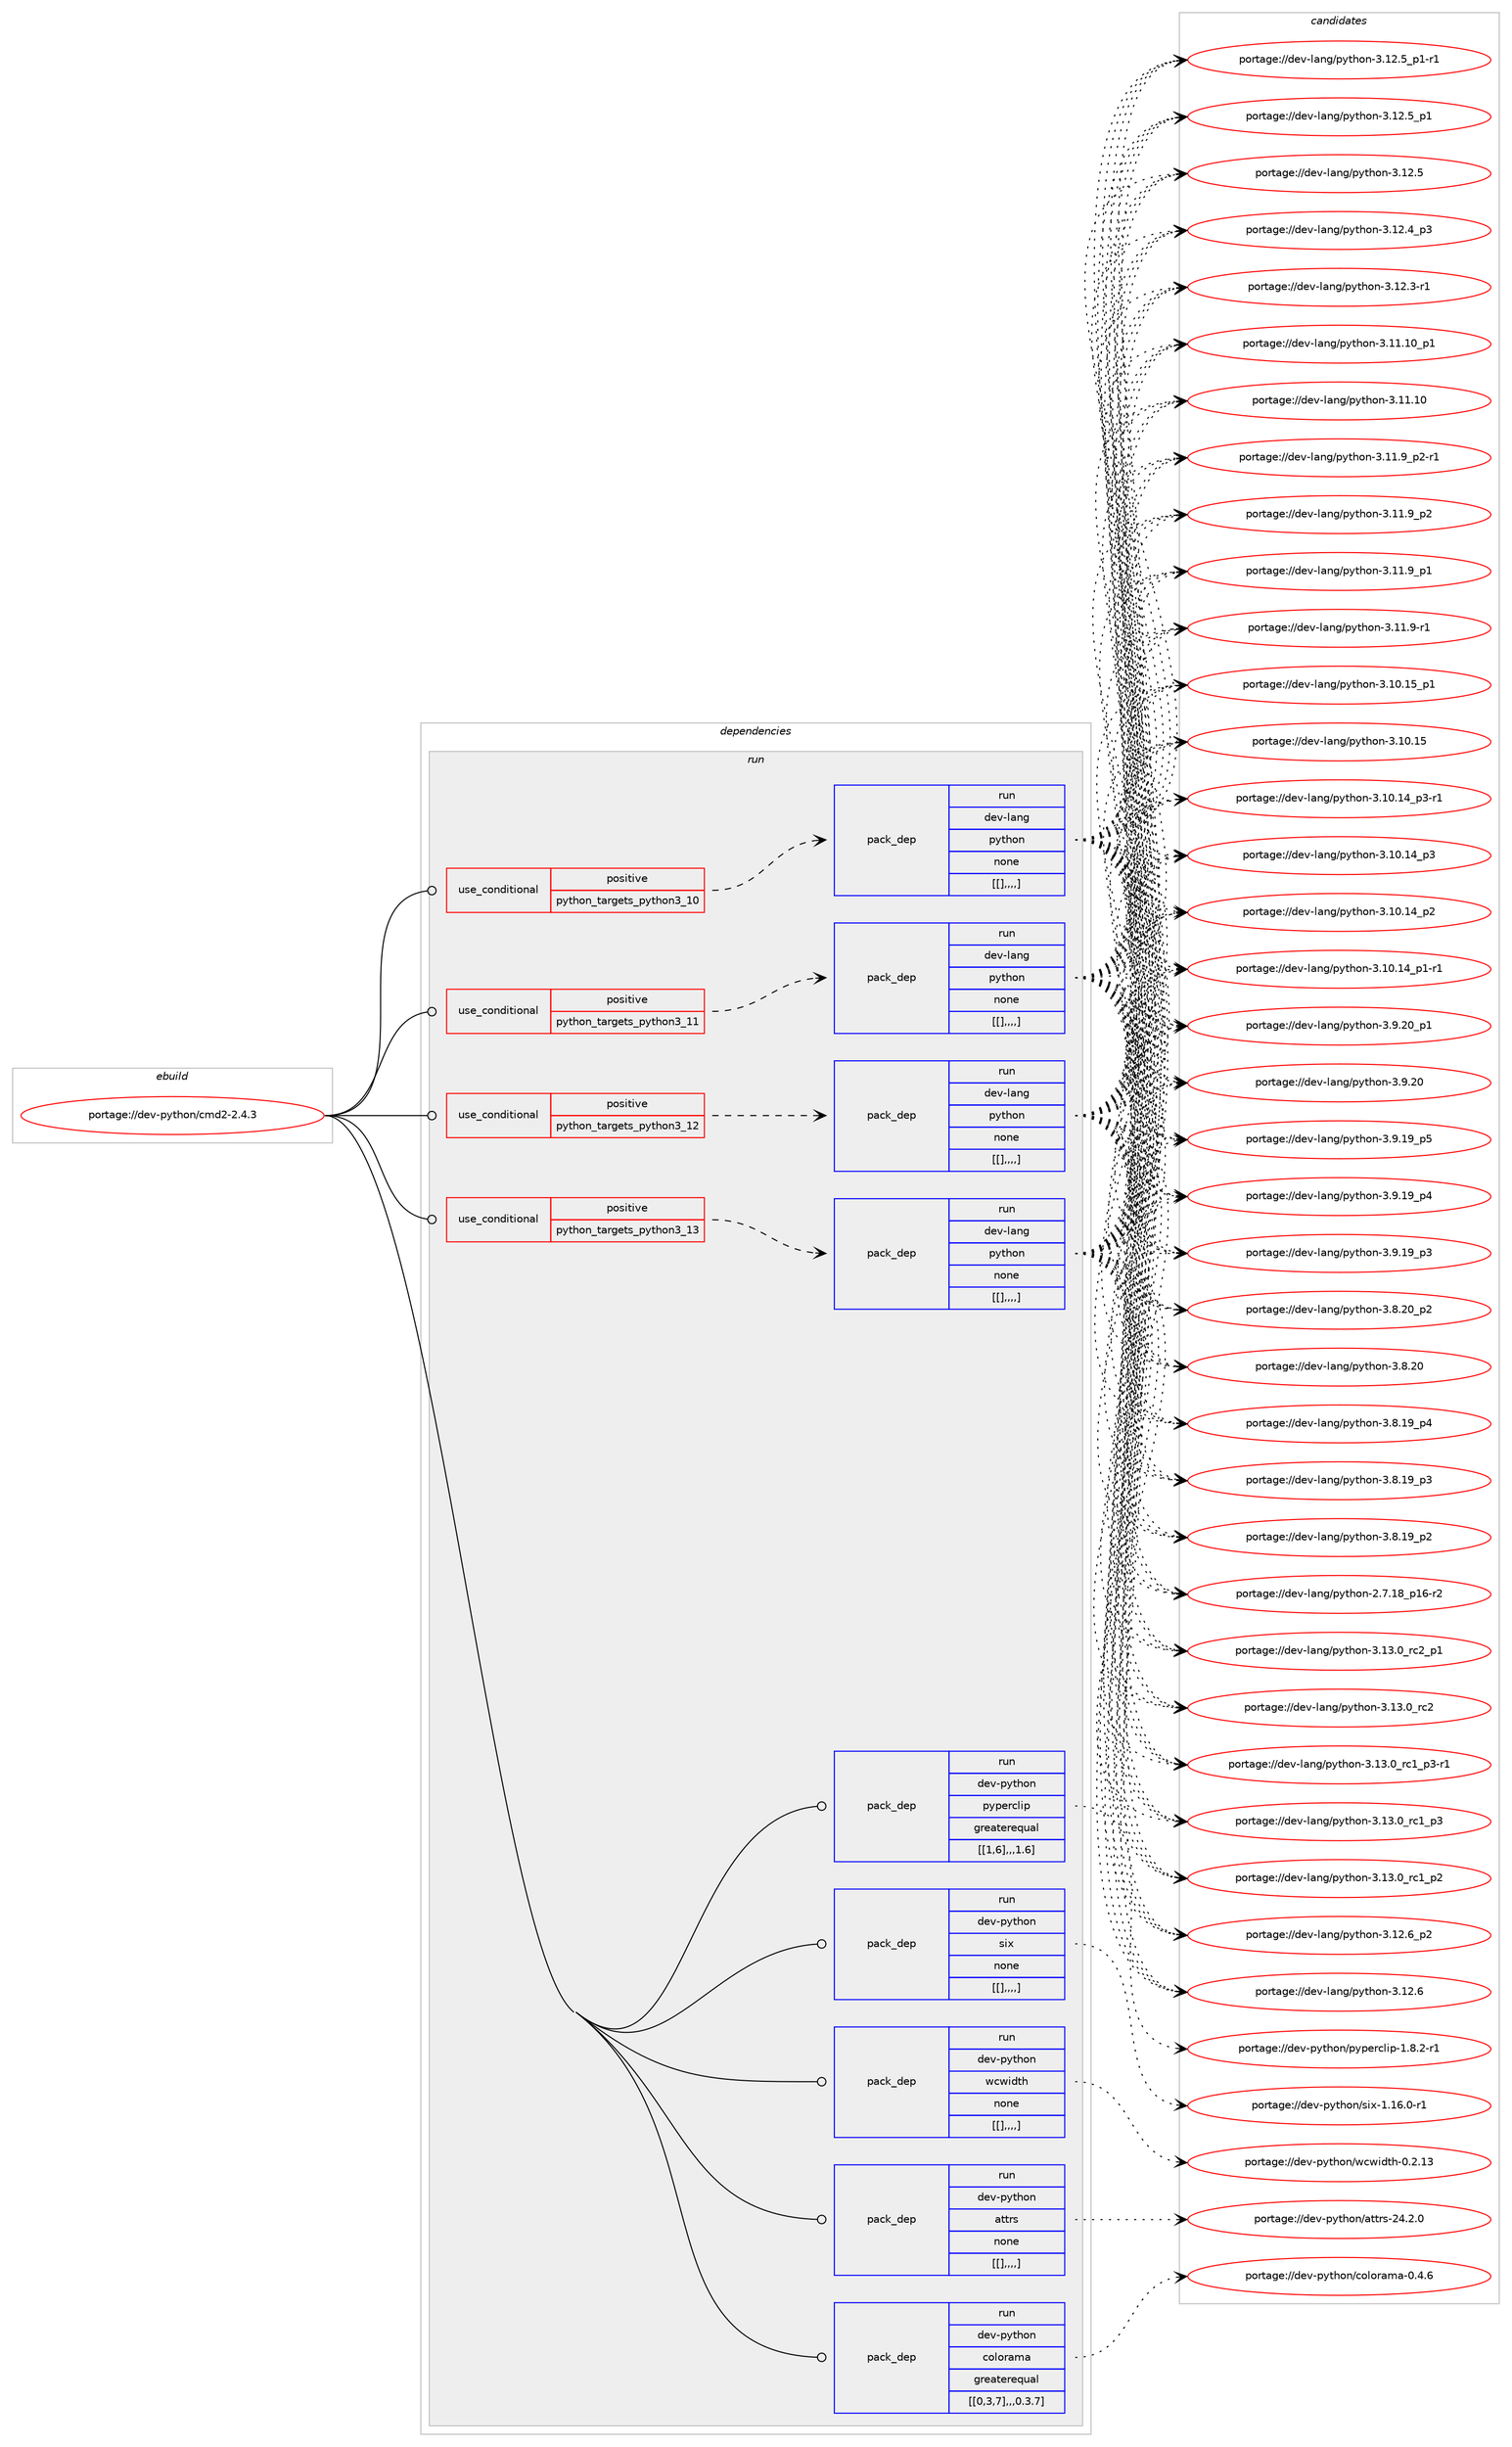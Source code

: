 digraph prolog {

# *************
# Graph options
# *************

newrank=true;
concentrate=true;
compound=true;
graph [rankdir=LR,fontname=Helvetica,fontsize=10,ranksep=1.5];#, ranksep=2.5, nodesep=0.2];
edge  [arrowhead=vee];
node  [fontname=Helvetica,fontsize=10];

# **********
# The ebuild
# **********

subgraph cluster_leftcol {
color=gray;
label=<<i>ebuild</i>>;
id [label="portage://dev-python/cmd2-2.4.3", color=red, width=4, href="../dev-python/cmd2-2.4.3.svg"];
}

# ****************
# The dependencies
# ****************

subgraph cluster_midcol {
color=gray;
label=<<i>dependencies</i>>;
subgraph cluster_compile {
fillcolor="#eeeeee";
style=filled;
label=<<i>compile</i>>;
}
subgraph cluster_compileandrun {
fillcolor="#eeeeee";
style=filled;
label=<<i>compile and run</i>>;
}
subgraph cluster_run {
fillcolor="#eeeeee";
style=filled;
label=<<i>run</i>>;
subgraph cond32877 {
dependency145661 [label=<<TABLE BORDER="0" CELLBORDER="1" CELLSPACING="0" CELLPADDING="4"><TR><TD ROWSPAN="3" CELLPADDING="10">use_conditional</TD></TR><TR><TD>positive</TD></TR><TR><TD>python_targets_python3_10</TD></TR></TABLE>>, shape=none, color=red];
subgraph pack111572 {
dependency145662 [label=<<TABLE BORDER="0" CELLBORDER="1" CELLSPACING="0" CELLPADDING="4" WIDTH="220"><TR><TD ROWSPAN="6" CELLPADDING="30">pack_dep</TD></TR><TR><TD WIDTH="110">run</TD></TR><TR><TD>dev-lang</TD></TR><TR><TD>python</TD></TR><TR><TD>none</TD></TR><TR><TD>[[],,,,]</TD></TR></TABLE>>, shape=none, color=blue];
}
dependency145661:e -> dependency145662:w [weight=20,style="dashed",arrowhead="vee"];
}
id:e -> dependency145661:w [weight=20,style="solid",arrowhead="odot"];
subgraph cond32878 {
dependency145663 [label=<<TABLE BORDER="0" CELLBORDER="1" CELLSPACING="0" CELLPADDING="4"><TR><TD ROWSPAN="3" CELLPADDING="10">use_conditional</TD></TR><TR><TD>positive</TD></TR><TR><TD>python_targets_python3_11</TD></TR></TABLE>>, shape=none, color=red];
subgraph pack111573 {
dependency145664 [label=<<TABLE BORDER="0" CELLBORDER="1" CELLSPACING="0" CELLPADDING="4" WIDTH="220"><TR><TD ROWSPAN="6" CELLPADDING="30">pack_dep</TD></TR><TR><TD WIDTH="110">run</TD></TR><TR><TD>dev-lang</TD></TR><TR><TD>python</TD></TR><TR><TD>none</TD></TR><TR><TD>[[],,,,]</TD></TR></TABLE>>, shape=none, color=blue];
}
dependency145663:e -> dependency145664:w [weight=20,style="dashed",arrowhead="vee"];
}
id:e -> dependency145663:w [weight=20,style="solid",arrowhead="odot"];
subgraph cond32879 {
dependency145665 [label=<<TABLE BORDER="0" CELLBORDER="1" CELLSPACING="0" CELLPADDING="4"><TR><TD ROWSPAN="3" CELLPADDING="10">use_conditional</TD></TR><TR><TD>positive</TD></TR><TR><TD>python_targets_python3_12</TD></TR></TABLE>>, shape=none, color=red];
subgraph pack111574 {
dependency145666 [label=<<TABLE BORDER="0" CELLBORDER="1" CELLSPACING="0" CELLPADDING="4" WIDTH="220"><TR><TD ROWSPAN="6" CELLPADDING="30">pack_dep</TD></TR><TR><TD WIDTH="110">run</TD></TR><TR><TD>dev-lang</TD></TR><TR><TD>python</TD></TR><TR><TD>none</TD></TR><TR><TD>[[],,,,]</TD></TR></TABLE>>, shape=none, color=blue];
}
dependency145665:e -> dependency145666:w [weight=20,style="dashed",arrowhead="vee"];
}
id:e -> dependency145665:w [weight=20,style="solid",arrowhead="odot"];
subgraph cond32880 {
dependency145667 [label=<<TABLE BORDER="0" CELLBORDER="1" CELLSPACING="0" CELLPADDING="4"><TR><TD ROWSPAN="3" CELLPADDING="10">use_conditional</TD></TR><TR><TD>positive</TD></TR><TR><TD>python_targets_python3_13</TD></TR></TABLE>>, shape=none, color=red];
subgraph pack111575 {
dependency145668 [label=<<TABLE BORDER="0" CELLBORDER="1" CELLSPACING="0" CELLPADDING="4" WIDTH="220"><TR><TD ROWSPAN="6" CELLPADDING="30">pack_dep</TD></TR><TR><TD WIDTH="110">run</TD></TR><TR><TD>dev-lang</TD></TR><TR><TD>python</TD></TR><TR><TD>none</TD></TR><TR><TD>[[],,,,]</TD></TR></TABLE>>, shape=none, color=blue];
}
dependency145667:e -> dependency145668:w [weight=20,style="dashed",arrowhead="vee"];
}
id:e -> dependency145667:w [weight=20,style="solid",arrowhead="odot"];
subgraph pack111576 {
dependency145669 [label=<<TABLE BORDER="0" CELLBORDER="1" CELLSPACING="0" CELLPADDING="4" WIDTH="220"><TR><TD ROWSPAN="6" CELLPADDING="30">pack_dep</TD></TR><TR><TD WIDTH="110">run</TD></TR><TR><TD>dev-python</TD></TR><TR><TD>attrs</TD></TR><TR><TD>none</TD></TR><TR><TD>[[],,,,]</TD></TR></TABLE>>, shape=none, color=blue];
}
id:e -> dependency145669:w [weight=20,style="solid",arrowhead="odot"];
subgraph pack111577 {
dependency145670 [label=<<TABLE BORDER="0" CELLBORDER="1" CELLSPACING="0" CELLPADDING="4" WIDTH="220"><TR><TD ROWSPAN="6" CELLPADDING="30">pack_dep</TD></TR><TR><TD WIDTH="110">run</TD></TR><TR><TD>dev-python</TD></TR><TR><TD>colorama</TD></TR><TR><TD>greaterequal</TD></TR><TR><TD>[[0,3,7],,,0.3.7]</TD></TR></TABLE>>, shape=none, color=blue];
}
id:e -> dependency145670:w [weight=20,style="solid",arrowhead="odot"];
subgraph pack111578 {
dependency145671 [label=<<TABLE BORDER="0" CELLBORDER="1" CELLSPACING="0" CELLPADDING="4" WIDTH="220"><TR><TD ROWSPAN="6" CELLPADDING="30">pack_dep</TD></TR><TR><TD WIDTH="110">run</TD></TR><TR><TD>dev-python</TD></TR><TR><TD>pyperclip</TD></TR><TR><TD>greaterequal</TD></TR><TR><TD>[[1,6],,,1.6]</TD></TR></TABLE>>, shape=none, color=blue];
}
id:e -> dependency145671:w [weight=20,style="solid",arrowhead="odot"];
subgraph pack111579 {
dependency145672 [label=<<TABLE BORDER="0" CELLBORDER="1" CELLSPACING="0" CELLPADDING="4" WIDTH="220"><TR><TD ROWSPAN="6" CELLPADDING="30">pack_dep</TD></TR><TR><TD WIDTH="110">run</TD></TR><TR><TD>dev-python</TD></TR><TR><TD>six</TD></TR><TR><TD>none</TD></TR><TR><TD>[[],,,,]</TD></TR></TABLE>>, shape=none, color=blue];
}
id:e -> dependency145672:w [weight=20,style="solid",arrowhead="odot"];
subgraph pack111580 {
dependency145673 [label=<<TABLE BORDER="0" CELLBORDER="1" CELLSPACING="0" CELLPADDING="4" WIDTH="220"><TR><TD ROWSPAN="6" CELLPADDING="30">pack_dep</TD></TR><TR><TD WIDTH="110">run</TD></TR><TR><TD>dev-python</TD></TR><TR><TD>wcwidth</TD></TR><TR><TD>none</TD></TR><TR><TD>[[],,,,]</TD></TR></TABLE>>, shape=none, color=blue];
}
id:e -> dependency145673:w [weight=20,style="solid",arrowhead="odot"];
}
}

# **************
# The candidates
# **************

subgraph cluster_choices {
rank=same;
color=gray;
label=<<i>candidates</i>>;

subgraph choice111572 {
color=black;
nodesep=1;
choice100101118451089711010347112121116104111110455146495146489511499509511249 [label="portage://dev-lang/python-3.13.0_rc2_p1", color=red, width=4,href="../dev-lang/python-3.13.0_rc2_p1.svg"];
choice10010111845108971101034711212111610411111045514649514648951149950 [label="portage://dev-lang/python-3.13.0_rc2", color=red, width=4,href="../dev-lang/python-3.13.0_rc2.svg"];
choice1001011184510897110103471121211161041111104551464951464895114994995112514511449 [label="portage://dev-lang/python-3.13.0_rc1_p3-r1", color=red, width=4,href="../dev-lang/python-3.13.0_rc1_p3-r1.svg"];
choice100101118451089711010347112121116104111110455146495146489511499499511251 [label="portage://dev-lang/python-3.13.0_rc1_p3", color=red, width=4,href="../dev-lang/python-3.13.0_rc1_p3.svg"];
choice100101118451089711010347112121116104111110455146495146489511499499511250 [label="portage://dev-lang/python-3.13.0_rc1_p2", color=red, width=4,href="../dev-lang/python-3.13.0_rc1_p2.svg"];
choice100101118451089711010347112121116104111110455146495046549511250 [label="portage://dev-lang/python-3.12.6_p2", color=red, width=4,href="../dev-lang/python-3.12.6_p2.svg"];
choice10010111845108971101034711212111610411111045514649504654 [label="portage://dev-lang/python-3.12.6", color=red, width=4,href="../dev-lang/python-3.12.6.svg"];
choice1001011184510897110103471121211161041111104551464950465395112494511449 [label="portage://dev-lang/python-3.12.5_p1-r1", color=red, width=4,href="../dev-lang/python-3.12.5_p1-r1.svg"];
choice100101118451089711010347112121116104111110455146495046539511249 [label="portage://dev-lang/python-3.12.5_p1", color=red, width=4,href="../dev-lang/python-3.12.5_p1.svg"];
choice10010111845108971101034711212111610411111045514649504653 [label="portage://dev-lang/python-3.12.5", color=red, width=4,href="../dev-lang/python-3.12.5.svg"];
choice100101118451089711010347112121116104111110455146495046529511251 [label="portage://dev-lang/python-3.12.4_p3", color=red, width=4,href="../dev-lang/python-3.12.4_p3.svg"];
choice100101118451089711010347112121116104111110455146495046514511449 [label="portage://dev-lang/python-3.12.3-r1", color=red, width=4,href="../dev-lang/python-3.12.3-r1.svg"];
choice10010111845108971101034711212111610411111045514649494649489511249 [label="portage://dev-lang/python-3.11.10_p1", color=red, width=4,href="../dev-lang/python-3.11.10_p1.svg"];
choice1001011184510897110103471121211161041111104551464949464948 [label="portage://dev-lang/python-3.11.10", color=red, width=4,href="../dev-lang/python-3.11.10.svg"];
choice1001011184510897110103471121211161041111104551464949465795112504511449 [label="portage://dev-lang/python-3.11.9_p2-r1", color=red, width=4,href="../dev-lang/python-3.11.9_p2-r1.svg"];
choice100101118451089711010347112121116104111110455146494946579511250 [label="portage://dev-lang/python-3.11.9_p2", color=red, width=4,href="../dev-lang/python-3.11.9_p2.svg"];
choice100101118451089711010347112121116104111110455146494946579511249 [label="portage://dev-lang/python-3.11.9_p1", color=red, width=4,href="../dev-lang/python-3.11.9_p1.svg"];
choice100101118451089711010347112121116104111110455146494946574511449 [label="portage://dev-lang/python-3.11.9-r1", color=red, width=4,href="../dev-lang/python-3.11.9-r1.svg"];
choice10010111845108971101034711212111610411111045514649484649539511249 [label="portage://dev-lang/python-3.10.15_p1", color=red, width=4,href="../dev-lang/python-3.10.15_p1.svg"];
choice1001011184510897110103471121211161041111104551464948464953 [label="portage://dev-lang/python-3.10.15", color=red, width=4,href="../dev-lang/python-3.10.15.svg"];
choice100101118451089711010347112121116104111110455146494846495295112514511449 [label="portage://dev-lang/python-3.10.14_p3-r1", color=red, width=4,href="../dev-lang/python-3.10.14_p3-r1.svg"];
choice10010111845108971101034711212111610411111045514649484649529511251 [label="portage://dev-lang/python-3.10.14_p3", color=red, width=4,href="../dev-lang/python-3.10.14_p3.svg"];
choice10010111845108971101034711212111610411111045514649484649529511250 [label="portage://dev-lang/python-3.10.14_p2", color=red, width=4,href="../dev-lang/python-3.10.14_p2.svg"];
choice100101118451089711010347112121116104111110455146494846495295112494511449 [label="portage://dev-lang/python-3.10.14_p1-r1", color=red, width=4,href="../dev-lang/python-3.10.14_p1-r1.svg"];
choice100101118451089711010347112121116104111110455146574650489511249 [label="portage://dev-lang/python-3.9.20_p1", color=red, width=4,href="../dev-lang/python-3.9.20_p1.svg"];
choice10010111845108971101034711212111610411111045514657465048 [label="portage://dev-lang/python-3.9.20", color=red, width=4,href="../dev-lang/python-3.9.20.svg"];
choice100101118451089711010347112121116104111110455146574649579511253 [label="portage://dev-lang/python-3.9.19_p5", color=red, width=4,href="../dev-lang/python-3.9.19_p5.svg"];
choice100101118451089711010347112121116104111110455146574649579511252 [label="portage://dev-lang/python-3.9.19_p4", color=red, width=4,href="../dev-lang/python-3.9.19_p4.svg"];
choice100101118451089711010347112121116104111110455146574649579511251 [label="portage://dev-lang/python-3.9.19_p3", color=red, width=4,href="../dev-lang/python-3.9.19_p3.svg"];
choice100101118451089711010347112121116104111110455146564650489511250 [label="portage://dev-lang/python-3.8.20_p2", color=red, width=4,href="../dev-lang/python-3.8.20_p2.svg"];
choice10010111845108971101034711212111610411111045514656465048 [label="portage://dev-lang/python-3.8.20", color=red, width=4,href="../dev-lang/python-3.8.20.svg"];
choice100101118451089711010347112121116104111110455146564649579511252 [label="portage://dev-lang/python-3.8.19_p4", color=red, width=4,href="../dev-lang/python-3.8.19_p4.svg"];
choice100101118451089711010347112121116104111110455146564649579511251 [label="portage://dev-lang/python-3.8.19_p3", color=red, width=4,href="../dev-lang/python-3.8.19_p3.svg"];
choice100101118451089711010347112121116104111110455146564649579511250 [label="portage://dev-lang/python-3.8.19_p2", color=red, width=4,href="../dev-lang/python-3.8.19_p2.svg"];
choice100101118451089711010347112121116104111110455046554649569511249544511450 [label="portage://dev-lang/python-2.7.18_p16-r2", color=red, width=4,href="../dev-lang/python-2.7.18_p16-r2.svg"];
dependency145662:e -> choice100101118451089711010347112121116104111110455146495146489511499509511249:w [style=dotted,weight="100"];
dependency145662:e -> choice10010111845108971101034711212111610411111045514649514648951149950:w [style=dotted,weight="100"];
dependency145662:e -> choice1001011184510897110103471121211161041111104551464951464895114994995112514511449:w [style=dotted,weight="100"];
dependency145662:e -> choice100101118451089711010347112121116104111110455146495146489511499499511251:w [style=dotted,weight="100"];
dependency145662:e -> choice100101118451089711010347112121116104111110455146495146489511499499511250:w [style=dotted,weight="100"];
dependency145662:e -> choice100101118451089711010347112121116104111110455146495046549511250:w [style=dotted,weight="100"];
dependency145662:e -> choice10010111845108971101034711212111610411111045514649504654:w [style=dotted,weight="100"];
dependency145662:e -> choice1001011184510897110103471121211161041111104551464950465395112494511449:w [style=dotted,weight="100"];
dependency145662:e -> choice100101118451089711010347112121116104111110455146495046539511249:w [style=dotted,weight="100"];
dependency145662:e -> choice10010111845108971101034711212111610411111045514649504653:w [style=dotted,weight="100"];
dependency145662:e -> choice100101118451089711010347112121116104111110455146495046529511251:w [style=dotted,weight="100"];
dependency145662:e -> choice100101118451089711010347112121116104111110455146495046514511449:w [style=dotted,weight="100"];
dependency145662:e -> choice10010111845108971101034711212111610411111045514649494649489511249:w [style=dotted,weight="100"];
dependency145662:e -> choice1001011184510897110103471121211161041111104551464949464948:w [style=dotted,weight="100"];
dependency145662:e -> choice1001011184510897110103471121211161041111104551464949465795112504511449:w [style=dotted,weight="100"];
dependency145662:e -> choice100101118451089711010347112121116104111110455146494946579511250:w [style=dotted,weight="100"];
dependency145662:e -> choice100101118451089711010347112121116104111110455146494946579511249:w [style=dotted,weight="100"];
dependency145662:e -> choice100101118451089711010347112121116104111110455146494946574511449:w [style=dotted,weight="100"];
dependency145662:e -> choice10010111845108971101034711212111610411111045514649484649539511249:w [style=dotted,weight="100"];
dependency145662:e -> choice1001011184510897110103471121211161041111104551464948464953:w [style=dotted,weight="100"];
dependency145662:e -> choice100101118451089711010347112121116104111110455146494846495295112514511449:w [style=dotted,weight="100"];
dependency145662:e -> choice10010111845108971101034711212111610411111045514649484649529511251:w [style=dotted,weight="100"];
dependency145662:e -> choice10010111845108971101034711212111610411111045514649484649529511250:w [style=dotted,weight="100"];
dependency145662:e -> choice100101118451089711010347112121116104111110455146494846495295112494511449:w [style=dotted,weight="100"];
dependency145662:e -> choice100101118451089711010347112121116104111110455146574650489511249:w [style=dotted,weight="100"];
dependency145662:e -> choice10010111845108971101034711212111610411111045514657465048:w [style=dotted,weight="100"];
dependency145662:e -> choice100101118451089711010347112121116104111110455146574649579511253:w [style=dotted,weight="100"];
dependency145662:e -> choice100101118451089711010347112121116104111110455146574649579511252:w [style=dotted,weight="100"];
dependency145662:e -> choice100101118451089711010347112121116104111110455146574649579511251:w [style=dotted,weight="100"];
dependency145662:e -> choice100101118451089711010347112121116104111110455146564650489511250:w [style=dotted,weight="100"];
dependency145662:e -> choice10010111845108971101034711212111610411111045514656465048:w [style=dotted,weight="100"];
dependency145662:e -> choice100101118451089711010347112121116104111110455146564649579511252:w [style=dotted,weight="100"];
dependency145662:e -> choice100101118451089711010347112121116104111110455146564649579511251:w [style=dotted,weight="100"];
dependency145662:e -> choice100101118451089711010347112121116104111110455146564649579511250:w [style=dotted,weight="100"];
dependency145662:e -> choice100101118451089711010347112121116104111110455046554649569511249544511450:w [style=dotted,weight="100"];
}
subgraph choice111573 {
color=black;
nodesep=1;
choice100101118451089711010347112121116104111110455146495146489511499509511249 [label="portage://dev-lang/python-3.13.0_rc2_p1", color=red, width=4,href="../dev-lang/python-3.13.0_rc2_p1.svg"];
choice10010111845108971101034711212111610411111045514649514648951149950 [label="portage://dev-lang/python-3.13.0_rc2", color=red, width=4,href="../dev-lang/python-3.13.0_rc2.svg"];
choice1001011184510897110103471121211161041111104551464951464895114994995112514511449 [label="portage://dev-lang/python-3.13.0_rc1_p3-r1", color=red, width=4,href="../dev-lang/python-3.13.0_rc1_p3-r1.svg"];
choice100101118451089711010347112121116104111110455146495146489511499499511251 [label="portage://dev-lang/python-3.13.0_rc1_p3", color=red, width=4,href="../dev-lang/python-3.13.0_rc1_p3.svg"];
choice100101118451089711010347112121116104111110455146495146489511499499511250 [label="portage://dev-lang/python-3.13.0_rc1_p2", color=red, width=4,href="../dev-lang/python-3.13.0_rc1_p2.svg"];
choice100101118451089711010347112121116104111110455146495046549511250 [label="portage://dev-lang/python-3.12.6_p2", color=red, width=4,href="../dev-lang/python-3.12.6_p2.svg"];
choice10010111845108971101034711212111610411111045514649504654 [label="portage://dev-lang/python-3.12.6", color=red, width=4,href="../dev-lang/python-3.12.6.svg"];
choice1001011184510897110103471121211161041111104551464950465395112494511449 [label="portage://dev-lang/python-3.12.5_p1-r1", color=red, width=4,href="../dev-lang/python-3.12.5_p1-r1.svg"];
choice100101118451089711010347112121116104111110455146495046539511249 [label="portage://dev-lang/python-3.12.5_p1", color=red, width=4,href="../dev-lang/python-3.12.5_p1.svg"];
choice10010111845108971101034711212111610411111045514649504653 [label="portage://dev-lang/python-3.12.5", color=red, width=4,href="../dev-lang/python-3.12.5.svg"];
choice100101118451089711010347112121116104111110455146495046529511251 [label="portage://dev-lang/python-3.12.4_p3", color=red, width=4,href="../dev-lang/python-3.12.4_p3.svg"];
choice100101118451089711010347112121116104111110455146495046514511449 [label="portage://dev-lang/python-3.12.3-r1", color=red, width=4,href="../dev-lang/python-3.12.3-r1.svg"];
choice10010111845108971101034711212111610411111045514649494649489511249 [label="portage://dev-lang/python-3.11.10_p1", color=red, width=4,href="../dev-lang/python-3.11.10_p1.svg"];
choice1001011184510897110103471121211161041111104551464949464948 [label="portage://dev-lang/python-3.11.10", color=red, width=4,href="../dev-lang/python-3.11.10.svg"];
choice1001011184510897110103471121211161041111104551464949465795112504511449 [label="portage://dev-lang/python-3.11.9_p2-r1", color=red, width=4,href="../dev-lang/python-3.11.9_p2-r1.svg"];
choice100101118451089711010347112121116104111110455146494946579511250 [label="portage://dev-lang/python-3.11.9_p2", color=red, width=4,href="../dev-lang/python-3.11.9_p2.svg"];
choice100101118451089711010347112121116104111110455146494946579511249 [label="portage://dev-lang/python-3.11.9_p1", color=red, width=4,href="../dev-lang/python-3.11.9_p1.svg"];
choice100101118451089711010347112121116104111110455146494946574511449 [label="portage://dev-lang/python-3.11.9-r1", color=red, width=4,href="../dev-lang/python-3.11.9-r1.svg"];
choice10010111845108971101034711212111610411111045514649484649539511249 [label="portage://dev-lang/python-3.10.15_p1", color=red, width=4,href="../dev-lang/python-3.10.15_p1.svg"];
choice1001011184510897110103471121211161041111104551464948464953 [label="portage://dev-lang/python-3.10.15", color=red, width=4,href="../dev-lang/python-3.10.15.svg"];
choice100101118451089711010347112121116104111110455146494846495295112514511449 [label="portage://dev-lang/python-3.10.14_p3-r1", color=red, width=4,href="../dev-lang/python-3.10.14_p3-r1.svg"];
choice10010111845108971101034711212111610411111045514649484649529511251 [label="portage://dev-lang/python-3.10.14_p3", color=red, width=4,href="../dev-lang/python-3.10.14_p3.svg"];
choice10010111845108971101034711212111610411111045514649484649529511250 [label="portage://dev-lang/python-3.10.14_p2", color=red, width=4,href="../dev-lang/python-3.10.14_p2.svg"];
choice100101118451089711010347112121116104111110455146494846495295112494511449 [label="portage://dev-lang/python-3.10.14_p1-r1", color=red, width=4,href="../dev-lang/python-3.10.14_p1-r1.svg"];
choice100101118451089711010347112121116104111110455146574650489511249 [label="portage://dev-lang/python-3.9.20_p1", color=red, width=4,href="../dev-lang/python-3.9.20_p1.svg"];
choice10010111845108971101034711212111610411111045514657465048 [label="portage://dev-lang/python-3.9.20", color=red, width=4,href="../dev-lang/python-3.9.20.svg"];
choice100101118451089711010347112121116104111110455146574649579511253 [label="portage://dev-lang/python-3.9.19_p5", color=red, width=4,href="../dev-lang/python-3.9.19_p5.svg"];
choice100101118451089711010347112121116104111110455146574649579511252 [label="portage://dev-lang/python-3.9.19_p4", color=red, width=4,href="../dev-lang/python-3.9.19_p4.svg"];
choice100101118451089711010347112121116104111110455146574649579511251 [label="portage://dev-lang/python-3.9.19_p3", color=red, width=4,href="../dev-lang/python-3.9.19_p3.svg"];
choice100101118451089711010347112121116104111110455146564650489511250 [label="portage://dev-lang/python-3.8.20_p2", color=red, width=4,href="../dev-lang/python-3.8.20_p2.svg"];
choice10010111845108971101034711212111610411111045514656465048 [label="portage://dev-lang/python-3.8.20", color=red, width=4,href="../dev-lang/python-3.8.20.svg"];
choice100101118451089711010347112121116104111110455146564649579511252 [label="portage://dev-lang/python-3.8.19_p4", color=red, width=4,href="../dev-lang/python-3.8.19_p4.svg"];
choice100101118451089711010347112121116104111110455146564649579511251 [label="portage://dev-lang/python-3.8.19_p3", color=red, width=4,href="../dev-lang/python-3.8.19_p3.svg"];
choice100101118451089711010347112121116104111110455146564649579511250 [label="portage://dev-lang/python-3.8.19_p2", color=red, width=4,href="../dev-lang/python-3.8.19_p2.svg"];
choice100101118451089711010347112121116104111110455046554649569511249544511450 [label="portage://dev-lang/python-2.7.18_p16-r2", color=red, width=4,href="../dev-lang/python-2.7.18_p16-r2.svg"];
dependency145664:e -> choice100101118451089711010347112121116104111110455146495146489511499509511249:w [style=dotted,weight="100"];
dependency145664:e -> choice10010111845108971101034711212111610411111045514649514648951149950:w [style=dotted,weight="100"];
dependency145664:e -> choice1001011184510897110103471121211161041111104551464951464895114994995112514511449:w [style=dotted,weight="100"];
dependency145664:e -> choice100101118451089711010347112121116104111110455146495146489511499499511251:w [style=dotted,weight="100"];
dependency145664:e -> choice100101118451089711010347112121116104111110455146495146489511499499511250:w [style=dotted,weight="100"];
dependency145664:e -> choice100101118451089711010347112121116104111110455146495046549511250:w [style=dotted,weight="100"];
dependency145664:e -> choice10010111845108971101034711212111610411111045514649504654:w [style=dotted,weight="100"];
dependency145664:e -> choice1001011184510897110103471121211161041111104551464950465395112494511449:w [style=dotted,weight="100"];
dependency145664:e -> choice100101118451089711010347112121116104111110455146495046539511249:w [style=dotted,weight="100"];
dependency145664:e -> choice10010111845108971101034711212111610411111045514649504653:w [style=dotted,weight="100"];
dependency145664:e -> choice100101118451089711010347112121116104111110455146495046529511251:w [style=dotted,weight="100"];
dependency145664:e -> choice100101118451089711010347112121116104111110455146495046514511449:w [style=dotted,weight="100"];
dependency145664:e -> choice10010111845108971101034711212111610411111045514649494649489511249:w [style=dotted,weight="100"];
dependency145664:e -> choice1001011184510897110103471121211161041111104551464949464948:w [style=dotted,weight="100"];
dependency145664:e -> choice1001011184510897110103471121211161041111104551464949465795112504511449:w [style=dotted,weight="100"];
dependency145664:e -> choice100101118451089711010347112121116104111110455146494946579511250:w [style=dotted,weight="100"];
dependency145664:e -> choice100101118451089711010347112121116104111110455146494946579511249:w [style=dotted,weight="100"];
dependency145664:e -> choice100101118451089711010347112121116104111110455146494946574511449:w [style=dotted,weight="100"];
dependency145664:e -> choice10010111845108971101034711212111610411111045514649484649539511249:w [style=dotted,weight="100"];
dependency145664:e -> choice1001011184510897110103471121211161041111104551464948464953:w [style=dotted,weight="100"];
dependency145664:e -> choice100101118451089711010347112121116104111110455146494846495295112514511449:w [style=dotted,weight="100"];
dependency145664:e -> choice10010111845108971101034711212111610411111045514649484649529511251:w [style=dotted,weight="100"];
dependency145664:e -> choice10010111845108971101034711212111610411111045514649484649529511250:w [style=dotted,weight="100"];
dependency145664:e -> choice100101118451089711010347112121116104111110455146494846495295112494511449:w [style=dotted,weight="100"];
dependency145664:e -> choice100101118451089711010347112121116104111110455146574650489511249:w [style=dotted,weight="100"];
dependency145664:e -> choice10010111845108971101034711212111610411111045514657465048:w [style=dotted,weight="100"];
dependency145664:e -> choice100101118451089711010347112121116104111110455146574649579511253:w [style=dotted,weight="100"];
dependency145664:e -> choice100101118451089711010347112121116104111110455146574649579511252:w [style=dotted,weight="100"];
dependency145664:e -> choice100101118451089711010347112121116104111110455146574649579511251:w [style=dotted,weight="100"];
dependency145664:e -> choice100101118451089711010347112121116104111110455146564650489511250:w [style=dotted,weight="100"];
dependency145664:e -> choice10010111845108971101034711212111610411111045514656465048:w [style=dotted,weight="100"];
dependency145664:e -> choice100101118451089711010347112121116104111110455146564649579511252:w [style=dotted,weight="100"];
dependency145664:e -> choice100101118451089711010347112121116104111110455146564649579511251:w [style=dotted,weight="100"];
dependency145664:e -> choice100101118451089711010347112121116104111110455146564649579511250:w [style=dotted,weight="100"];
dependency145664:e -> choice100101118451089711010347112121116104111110455046554649569511249544511450:w [style=dotted,weight="100"];
}
subgraph choice111574 {
color=black;
nodesep=1;
choice100101118451089711010347112121116104111110455146495146489511499509511249 [label="portage://dev-lang/python-3.13.0_rc2_p1", color=red, width=4,href="../dev-lang/python-3.13.0_rc2_p1.svg"];
choice10010111845108971101034711212111610411111045514649514648951149950 [label="portage://dev-lang/python-3.13.0_rc2", color=red, width=4,href="../dev-lang/python-3.13.0_rc2.svg"];
choice1001011184510897110103471121211161041111104551464951464895114994995112514511449 [label="portage://dev-lang/python-3.13.0_rc1_p3-r1", color=red, width=4,href="../dev-lang/python-3.13.0_rc1_p3-r1.svg"];
choice100101118451089711010347112121116104111110455146495146489511499499511251 [label="portage://dev-lang/python-3.13.0_rc1_p3", color=red, width=4,href="../dev-lang/python-3.13.0_rc1_p3.svg"];
choice100101118451089711010347112121116104111110455146495146489511499499511250 [label="portage://dev-lang/python-3.13.0_rc1_p2", color=red, width=4,href="../dev-lang/python-3.13.0_rc1_p2.svg"];
choice100101118451089711010347112121116104111110455146495046549511250 [label="portage://dev-lang/python-3.12.6_p2", color=red, width=4,href="../dev-lang/python-3.12.6_p2.svg"];
choice10010111845108971101034711212111610411111045514649504654 [label="portage://dev-lang/python-3.12.6", color=red, width=4,href="../dev-lang/python-3.12.6.svg"];
choice1001011184510897110103471121211161041111104551464950465395112494511449 [label="portage://dev-lang/python-3.12.5_p1-r1", color=red, width=4,href="../dev-lang/python-3.12.5_p1-r1.svg"];
choice100101118451089711010347112121116104111110455146495046539511249 [label="portage://dev-lang/python-3.12.5_p1", color=red, width=4,href="../dev-lang/python-3.12.5_p1.svg"];
choice10010111845108971101034711212111610411111045514649504653 [label="portage://dev-lang/python-3.12.5", color=red, width=4,href="../dev-lang/python-3.12.5.svg"];
choice100101118451089711010347112121116104111110455146495046529511251 [label="portage://dev-lang/python-3.12.4_p3", color=red, width=4,href="../dev-lang/python-3.12.4_p3.svg"];
choice100101118451089711010347112121116104111110455146495046514511449 [label="portage://dev-lang/python-3.12.3-r1", color=red, width=4,href="../dev-lang/python-3.12.3-r1.svg"];
choice10010111845108971101034711212111610411111045514649494649489511249 [label="portage://dev-lang/python-3.11.10_p1", color=red, width=4,href="../dev-lang/python-3.11.10_p1.svg"];
choice1001011184510897110103471121211161041111104551464949464948 [label="portage://dev-lang/python-3.11.10", color=red, width=4,href="../dev-lang/python-3.11.10.svg"];
choice1001011184510897110103471121211161041111104551464949465795112504511449 [label="portage://dev-lang/python-3.11.9_p2-r1", color=red, width=4,href="../dev-lang/python-3.11.9_p2-r1.svg"];
choice100101118451089711010347112121116104111110455146494946579511250 [label="portage://dev-lang/python-3.11.9_p2", color=red, width=4,href="../dev-lang/python-3.11.9_p2.svg"];
choice100101118451089711010347112121116104111110455146494946579511249 [label="portage://dev-lang/python-3.11.9_p1", color=red, width=4,href="../dev-lang/python-3.11.9_p1.svg"];
choice100101118451089711010347112121116104111110455146494946574511449 [label="portage://dev-lang/python-3.11.9-r1", color=red, width=4,href="../dev-lang/python-3.11.9-r1.svg"];
choice10010111845108971101034711212111610411111045514649484649539511249 [label="portage://dev-lang/python-3.10.15_p1", color=red, width=4,href="../dev-lang/python-3.10.15_p1.svg"];
choice1001011184510897110103471121211161041111104551464948464953 [label="portage://dev-lang/python-3.10.15", color=red, width=4,href="../dev-lang/python-3.10.15.svg"];
choice100101118451089711010347112121116104111110455146494846495295112514511449 [label="portage://dev-lang/python-3.10.14_p3-r1", color=red, width=4,href="../dev-lang/python-3.10.14_p3-r1.svg"];
choice10010111845108971101034711212111610411111045514649484649529511251 [label="portage://dev-lang/python-3.10.14_p3", color=red, width=4,href="../dev-lang/python-3.10.14_p3.svg"];
choice10010111845108971101034711212111610411111045514649484649529511250 [label="portage://dev-lang/python-3.10.14_p2", color=red, width=4,href="../dev-lang/python-3.10.14_p2.svg"];
choice100101118451089711010347112121116104111110455146494846495295112494511449 [label="portage://dev-lang/python-3.10.14_p1-r1", color=red, width=4,href="../dev-lang/python-3.10.14_p1-r1.svg"];
choice100101118451089711010347112121116104111110455146574650489511249 [label="portage://dev-lang/python-3.9.20_p1", color=red, width=4,href="../dev-lang/python-3.9.20_p1.svg"];
choice10010111845108971101034711212111610411111045514657465048 [label="portage://dev-lang/python-3.9.20", color=red, width=4,href="../dev-lang/python-3.9.20.svg"];
choice100101118451089711010347112121116104111110455146574649579511253 [label="portage://dev-lang/python-3.9.19_p5", color=red, width=4,href="../dev-lang/python-3.9.19_p5.svg"];
choice100101118451089711010347112121116104111110455146574649579511252 [label="portage://dev-lang/python-3.9.19_p4", color=red, width=4,href="../dev-lang/python-3.9.19_p4.svg"];
choice100101118451089711010347112121116104111110455146574649579511251 [label="portage://dev-lang/python-3.9.19_p3", color=red, width=4,href="../dev-lang/python-3.9.19_p3.svg"];
choice100101118451089711010347112121116104111110455146564650489511250 [label="portage://dev-lang/python-3.8.20_p2", color=red, width=4,href="../dev-lang/python-3.8.20_p2.svg"];
choice10010111845108971101034711212111610411111045514656465048 [label="portage://dev-lang/python-3.8.20", color=red, width=4,href="../dev-lang/python-3.8.20.svg"];
choice100101118451089711010347112121116104111110455146564649579511252 [label="portage://dev-lang/python-3.8.19_p4", color=red, width=4,href="../dev-lang/python-3.8.19_p4.svg"];
choice100101118451089711010347112121116104111110455146564649579511251 [label="portage://dev-lang/python-3.8.19_p3", color=red, width=4,href="../dev-lang/python-3.8.19_p3.svg"];
choice100101118451089711010347112121116104111110455146564649579511250 [label="portage://dev-lang/python-3.8.19_p2", color=red, width=4,href="../dev-lang/python-3.8.19_p2.svg"];
choice100101118451089711010347112121116104111110455046554649569511249544511450 [label="portage://dev-lang/python-2.7.18_p16-r2", color=red, width=4,href="../dev-lang/python-2.7.18_p16-r2.svg"];
dependency145666:e -> choice100101118451089711010347112121116104111110455146495146489511499509511249:w [style=dotted,weight="100"];
dependency145666:e -> choice10010111845108971101034711212111610411111045514649514648951149950:w [style=dotted,weight="100"];
dependency145666:e -> choice1001011184510897110103471121211161041111104551464951464895114994995112514511449:w [style=dotted,weight="100"];
dependency145666:e -> choice100101118451089711010347112121116104111110455146495146489511499499511251:w [style=dotted,weight="100"];
dependency145666:e -> choice100101118451089711010347112121116104111110455146495146489511499499511250:w [style=dotted,weight="100"];
dependency145666:e -> choice100101118451089711010347112121116104111110455146495046549511250:w [style=dotted,weight="100"];
dependency145666:e -> choice10010111845108971101034711212111610411111045514649504654:w [style=dotted,weight="100"];
dependency145666:e -> choice1001011184510897110103471121211161041111104551464950465395112494511449:w [style=dotted,weight="100"];
dependency145666:e -> choice100101118451089711010347112121116104111110455146495046539511249:w [style=dotted,weight="100"];
dependency145666:e -> choice10010111845108971101034711212111610411111045514649504653:w [style=dotted,weight="100"];
dependency145666:e -> choice100101118451089711010347112121116104111110455146495046529511251:w [style=dotted,weight="100"];
dependency145666:e -> choice100101118451089711010347112121116104111110455146495046514511449:w [style=dotted,weight="100"];
dependency145666:e -> choice10010111845108971101034711212111610411111045514649494649489511249:w [style=dotted,weight="100"];
dependency145666:e -> choice1001011184510897110103471121211161041111104551464949464948:w [style=dotted,weight="100"];
dependency145666:e -> choice1001011184510897110103471121211161041111104551464949465795112504511449:w [style=dotted,weight="100"];
dependency145666:e -> choice100101118451089711010347112121116104111110455146494946579511250:w [style=dotted,weight="100"];
dependency145666:e -> choice100101118451089711010347112121116104111110455146494946579511249:w [style=dotted,weight="100"];
dependency145666:e -> choice100101118451089711010347112121116104111110455146494946574511449:w [style=dotted,weight="100"];
dependency145666:e -> choice10010111845108971101034711212111610411111045514649484649539511249:w [style=dotted,weight="100"];
dependency145666:e -> choice1001011184510897110103471121211161041111104551464948464953:w [style=dotted,weight="100"];
dependency145666:e -> choice100101118451089711010347112121116104111110455146494846495295112514511449:w [style=dotted,weight="100"];
dependency145666:e -> choice10010111845108971101034711212111610411111045514649484649529511251:w [style=dotted,weight="100"];
dependency145666:e -> choice10010111845108971101034711212111610411111045514649484649529511250:w [style=dotted,weight="100"];
dependency145666:e -> choice100101118451089711010347112121116104111110455146494846495295112494511449:w [style=dotted,weight="100"];
dependency145666:e -> choice100101118451089711010347112121116104111110455146574650489511249:w [style=dotted,weight="100"];
dependency145666:e -> choice10010111845108971101034711212111610411111045514657465048:w [style=dotted,weight="100"];
dependency145666:e -> choice100101118451089711010347112121116104111110455146574649579511253:w [style=dotted,weight="100"];
dependency145666:e -> choice100101118451089711010347112121116104111110455146574649579511252:w [style=dotted,weight="100"];
dependency145666:e -> choice100101118451089711010347112121116104111110455146574649579511251:w [style=dotted,weight="100"];
dependency145666:e -> choice100101118451089711010347112121116104111110455146564650489511250:w [style=dotted,weight="100"];
dependency145666:e -> choice10010111845108971101034711212111610411111045514656465048:w [style=dotted,weight="100"];
dependency145666:e -> choice100101118451089711010347112121116104111110455146564649579511252:w [style=dotted,weight="100"];
dependency145666:e -> choice100101118451089711010347112121116104111110455146564649579511251:w [style=dotted,weight="100"];
dependency145666:e -> choice100101118451089711010347112121116104111110455146564649579511250:w [style=dotted,weight="100"];
dependency145666:e -> choice100101118451089711010347112121116104111110455046554649569511249544511450:w [style=dotted,weight="100"];
}
subgraph choice111575 {
color=black;
nodesep=1;
choice100101118451089711010347112121116104111110455146495146489511499509511249 [label="portage://dev-lang/python-3.13.0_rc2_p1", color=red, width=4,href="../dev-lang/python-3.13.0_rc2_p1.svg"];
choice10010111845108971101034711212111610411111045514649514648951149950 [label="portage://dev-lang/python-3.13.0_rc2", color=red, width=4,href="../dev-lang/python-3.13.0_rc2.svg"];
choice1001011184510897110103471121211161041111104551464951464895114994995112514511449 [label="portage://dev-lang/python-3.13.0_rc1_p3-r1", color=red, width=4,href="../dev-lang/python-3.13.0_rc1_p3-r1.svg"];
choice100101118451089711010347112121116104111110455146495146489511499499511251 [label="portage://dev-lang/python-3.13.0_rc1_p3", color=red, width=4,href="../dev-lang/python-3.13.0_rc1_p3.svg"];
choice100101118451089711010347112121116104111110455146495146489511499499511250 [label="portage://dev-lang/python-3.13.0_rc1_p2", color=red, width=4,href="../dev-lang/python-3.13.0_rc1_p2.svg"];
choice100101118451089711010347112121116104111110455146495046549511250 [label="portage://dev-lang/python-3.12.6_p2", color=red, width=4,href="../dev-lang/python-3.12.6_p2.svg"];
choice10010111845108971101034711212111610411111045514649504654 [label="portage://dev-lang/python-3.12.6", color=red, width=4,href="../dev-lang/python-3.12.6.svg"];
choice1001011184510897110103471121211161041111104551464950465395112494511449 [label="portage://dev-lang/python-3.12.5_p1-r1", color=red, width=4,href="../dev-lang/python-3.12.5_p1-r1.svg"];
choice100101118451089711010347112121116104111110455146495046539511249 [label="portage://dev-lang/python-3.12.5_p1", color=red, width=4,href="../dev-lang/python-3.12.5_p1.svg"];
choice10010111845108971101034711212111610411111045514649504653 [label="portage://dev-lang/python-3.12.5", color=red, width=4,href="../dev-lang/python-3.12.5.svg"];
choice100101118451089711010347112121116104111110455146495046529511251 [label="portage://dev-lang/python-3.12.4_p3", color=red, width=4,href="../dev-lang/python-3.12.4_p3.svg"];
choice100101118451089711010347112121116104111110455146495046514511449 [label="portage://dev-lang/python-3.12.3-r1", color=red, width=4,href="../dev-lang/python-3.12.3-r1.svg"];
choice10010111845108971101034711212111610411111045514649494649489511249 [label="portage://dev-lang/python-3.11.10_p1", color=red, width=4,href="../dev-lang/python-3.11.10_p1.svg"];
choice1001011184510897110103471121211161041111104551464949464948 [label="portage://dev-lang/python-3.11.10", color=red, width=4,href="../dev-lang/python-3.11.10.svg"];
choice1001011184510897110103471121211161041111104551464949465795112504511449 [label="portage://dev-lang/python-3.11.9_p2-r1", color=red, width=4,href="../dev-lang/python-3.11.9_p2-r1.svg"];
choice100101118451089711010347112121116104111110455146494946579511250 [label="portage://dev-lang/python-3.11.9_p2", color=red, width=4,href="../dev-lang/python-3.11.9_p2.svg"];
choice100101118451089711010347112121116104111110455146494946579511249 [label="portage://dev-lang/python-3.11.9_p1", color=red, width=4,href="../dev-lang/python-3.11.9_p1.svg"];
choice100101118451089711010347112121116104111110455146494946574511449 [label="portage://dev-lang/python-3.11.9-r1", color=red, width=4,href="../dev-lang/python-3.11.9-r1.svg"];
choice10010111845108971101034711212111610411111045514649484649539511249 [label="portage://dev-lang/python-3.10.15_p1", color=red, width=4,href="../dev-lang/python-3.10.15_p1.svg"];
choice1001011184510897110103471121211161041111104551464948464953 [label="portage://dev-lang/python-3.10.15", color=red, width=4,href="../dev-lang/python-3.10.15.svg"];
choice100101118451089711010347112121116104111110455146494846495295112514511449 [label="portage://dev-lang/python-3.10.14_p3-r1", color=red, width=4,href="../dev-lang/python-3.10.14_p3-r1.svg"];
choice10010111845108971101034711212111610411111045514649484649529511251 [label="portage://dev-lang/python-3.10.14_p3", color=red, width=4,href="../dev-lang/python-3.10.14_p3.svg"];
choice10010111845108971101034711212111610411111045514649484649529511250 [label="portage://dev-lang/python-3.10.14_p2", color=red, width=4,href="../dev-lang/python-3.10.14_p2.svg"];
choice100101118451089711010347112121116104111110455146494846495295112494511449 [label="portage://dev-lang/python-3.10.14_p1-r1", color=red, width=4,href="../dev-lang/python-3.10.14_p1-r1.svg"];
choice100101118451089711010347112121116104111110455146574650489511249 [label="portage://dev-lang/python-3.9.20_p1", color=red, width=4,href="../dev-lang/python-3.9.20_p1.svg"];
choice10010111845108971101034711212111610411111045514657465048 [label="portage://dev-lang/python-3.9.20", color=red, width=4,href="../dev-lang/python-3.9.20.svg"];
choice100101118451089711010347112121116104111110455146574649579511253 [label="portage://dev-lang/python-3.9.19_p5", color=red, width=4,href="../dev-lang/python-3.9.19_p5.svg"];
choice100101118451089711010347112121116104111110455146574649579511252 [label="portage://dev-lang/python-3.9.19_p4", color=red, width=4,href="../dev-lang/python-3.9.19_p4.svg"];
choice100101118451089711010347112121116104111110455146574649579511251 [label="portage://dev-lang/python-3.9.19_p3", color=red, width=4,href="../dev-lang/python-3.9.19_p3.svg"];
choice100101118451089711010347112121116104111110455146564650489511250 [label="portage://dev-lang/python-3.8.20_p2", color=red, width=4,href="../dev-lang/python-3.8.20_p2.svg"];
choice10010111845108971101034711212111610411111045514656465048 [label="portage://dev-lang/python-3.8.20", color=red, width=4,href="../dev-lang/python-3.8.20.svg"];
choice100101118451089711010347112121116104111110455146564649579511252 [label="portage://dev-lang/python-3.8.19_p4", color=red, width=4,href="../dev-lang/python-3.8.19_p4.svg"];
choice100101118451089711010347112121116104111110455146564649579511251 [label="portage://dev-lang/python-3.8.19_p3", color=red, width=4,href="../dev-lang/python-3.8.19_p3.svg"];
choice100101118451089711010347112121116104111110455146564649579511250 [label="portage://dev-lang/python-3.8.19_p2", color=red, width=4,href="../dev-lang/python-3.8.19_p2.svg"];
choice100101118451089711010347112121116104111110455046554649569511249544511450 [label="portage://dev-lang/python-2.7.18_p16-r2", color=red, width=4,href="../dev-lang/python-2.7.18_p16-r2.svg"];
dependency145668:e -> choice100101118451089711010347112121116104111110455146495146489511499509511249:w [style=dotted,weight="100"];
dependency145668:e -> choice10010111845108971101034711212111610411111045514649514648951149950:w [style=dotted,weight="100"];
dependency145668:e -> choice1001011184510897110103471121211161041111104551464951464895114994995112514511449:w [style=dotted,weight="100"];
dependency145668:e -> choice100101118451089711010347112121116104111110455146495146489511499499511251:w [style=dotted,weight="100"];
dependency145668:e -> choice100101118451089711010347112121116104111110455146495146489511499499511250:w [style=dotted,weight="100"];
dependency145668:e -> choice100101118451089711010347112121116104111110455146495046549511250:w [style=dotted,weight="100"];
dependency145668:e -> choice10010111845108971101034711212111610411111045514649504654:w [style=dotted,weight="100"];
dependency145668:e -> choice1001011184510897110103471121211161041111104551464950465395112494511449:w [style=dotted,weight="100"];
dependency145668:e -> choice100101118451089711010347112121116104111110455146495046539511249:w [style=dotted,weight="100"];
dependency145668:e -> choice10010111845108971101034711212111610411111045514649504653:w [style=dotted,weight="100"];
dependency145668:e -> choice100101118451089711010347112121116104111110455146495046529511251:w [style=dotted,weight="100"];
dependency145668:e -> choice100101118451089711010347112121116104111110455146495046514511449:w [style=dotted,weight="100"];
dependency145668:e -> choice10010111845108971101034711212111610411111045514649494649489511249:w [style=dotted,weight="100"];
dependency145668:e -> choice1001011184510897110103471121211161041111104551464949464948:w [style=dotted,weight="100"];
dependency145668:e -> choice1001011184510897110103471121211161041111104551464949465795112504511449:w [style=dotted,weight="100"];
dependency145668:e -> choice100101118451089711010347112121116104111110455146494946579511250:w [style=dotted,weight="100"];
dependency145668:e -> choice100101118451089711010347112121116104111110455146494946579511249:w [style=dotted,weight="100"];
dependency145668:e -> choice100101118451089711010347112121116104111110455146494946574511449:w [style=dotted,weight="100"];
dependency145668:e -> choice10010111845108971101034711212111610411111045514649484649539511249:w [style=dotted,weight="100"];
dependency145668:e -> choice1001011184510897110103471121211161041111104551464948464953:w [style=dotted,weight="100"];
dependency145668:e -> choice100101118451089711010347112121116104111110455146494846495295112514511449:w [style=dotted,weight="100"];
dependency145668:e -> choice10010111845108971101034711212111610411111045514649484649529511251:w [style=dotted,weight="100"];
dependency145668:e -> choice10010111845108971101034711212111610411111045514649484649529511250:w [style=dotted,weight="100"];
dependency145668:e -> choice100101118451089711010347112121116104111110455146494846495295112494511449:w [style=dotted,weight="100"];
dependency145668:e -> choice100101118451089711010347112121116104111110455146574650489511249:w [style=dotted,weight="100"];
dependency145668:e -> choice10010111845108971101034711212111610411111045514657465048:w [style=dotted,weight="100"];
dependency145668:e -> choice100101118451089711010347112121116104111110455146574649579511253:w [style=dotted,weight="100"];
dependency145668:e -> choice100101118451089711010347112121116104111110455146574649579511252:w [style=dotted,weight="100"];
dependency145668:e -> choice100101118451089711010347112121116104111110455146574649579511251:w [style=dotted,weight="100"];
dependency145668:e -> choice100101118451089711010347112121116104111110455146564650489511250:w [style=dotted,weight="100"];
dependency145668:e -> choice10010111845108971101034711212111610411111045514656465048:w [style=dotted,weight="100"];
dependency145668:e -> choice100101118451089711010347112121116104111110455146564649579511252:w [style=dotted,weight="100"];
dependency145668:e -> choice100101118451089711010347112121116104111110455146564649579511251:w [style=dotted,weight="100"];
dependency145668:e -> choice100101118451089711010347112121116104111110455146564649579511250:w [style=dotted,weight="100"];
dependency145668:e -> choice100101118451089711010347112121116104111110455046554649569511249544511450:w [style=dotted,weight="100"];
}
subgraph choice111576 {
color=black;
nodesep=1;
choice10010111845112121116104111110479711611611411545505246504648 [label="portage://dev-python/attrs-24.2.0", color=red, width=4,href="../dev-python/attrs-24.2.0.svg"];
dependency145669:e -> choice10010111845112121116104111110479711611611411545505246504648:w [style=dotted,weight="100"];
}
subgraph choice111577 {
color=black;
nodesep=1;
choice1001011184511212111610411111047991111081111149710997454846524654 [label="portage://dev-python/colorama-0.4.6", color=red, width=4,href="../dev-python/colorama-0.4.6.svg"];
dependency145670:e -> choice1001011184511212111610411111047991111081111149710997454846524654:w [style=dotted,weight="100"];
}
subgraph choice111578 {
color=black;
nodesep=1;
choice1001011184511212111610411111047112121112101114991081051124549465646504511449 [label="portage://dev-python/pyperclip-1.8.2-r1", color=red, width=4,href="../dev-python/pyperclip-1.8.2-r1.svg"];
dependency145671:e -> choice1001011184511212111610411111047112121112101114991081051124549465646504511449:w [style=dotted,weight="100"];
}
subgraph choice111579 {
color=black;
nodesep=1;
choice1001011184511212111610411111047115105120454946495446484511449 [label="portage://dev-python/six-1.16.0-r1", color=red, width=4,href="../dev-python/six-1.16.0-r1.svg"];
dependency145672:e -> choice1001011184511212111610411111047115105120454946495446484511449:w [style=dotted,weight="100"];
}
subgraph choice111580 {
color=black;
nodesep=1;
choice10010111845112121116104111110471199911910510011610445484650464951 [label="portage://dev-python/wcwidth-0.2.13", color=red, width=4,href="../dev-python/wcwidth-0.2.13.svg"];
dependency145673:e -> choice10010111845112121116104111110471199911910510011610445484650464951:w [style=dotted,weight="100"];
}
}

}
